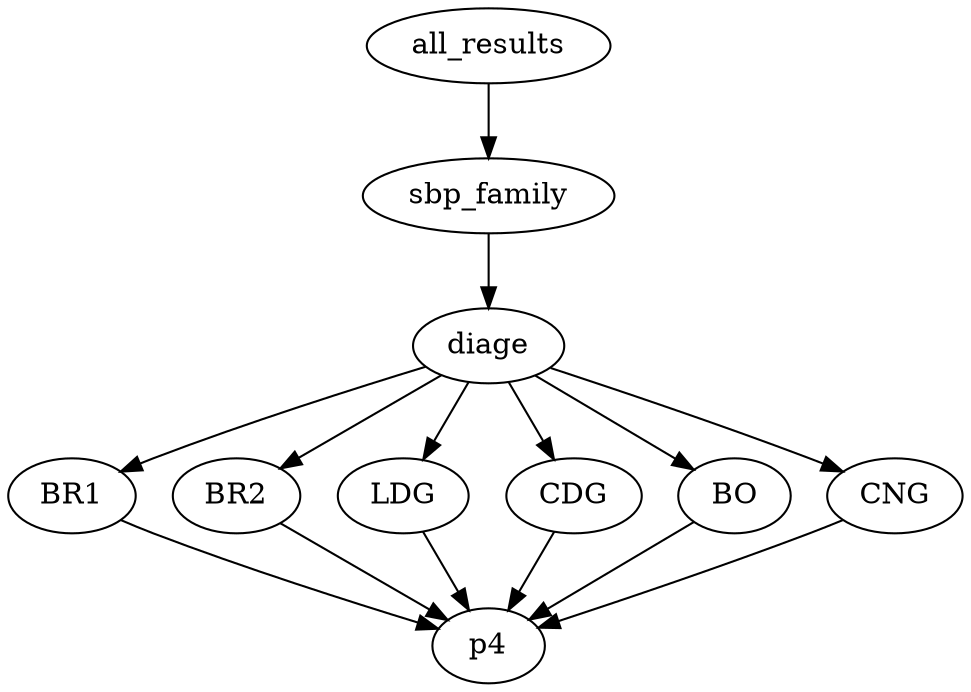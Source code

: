 digraph tree {
    "all_results";
    "sbp_family";
    "diage";
    "BR1";
    "p4";
    "BR2";
    "p4";
    "LDG";
    "p4";
    "CDG";
    "p4";
    "BO";
    "p4";
    "CNG";
    "p4";
    "all_results" -> "sbp_family";
    "sbp_family" -> "diage";
    "diage" -> "BR1";
    "diage" -> "BR2";
    "diage" -> "LDG";
    "diage" -> "CDG";
    "diage" -> "BO";
    "diage" -> "CNG";
    "BR1" -> "p4";
    "BR2" -> "p4";
    "LDG" -> "p4";
    "CDG" -> "p4";
    "BO" -> "p4";
    "CNG" -> "p4";
}
